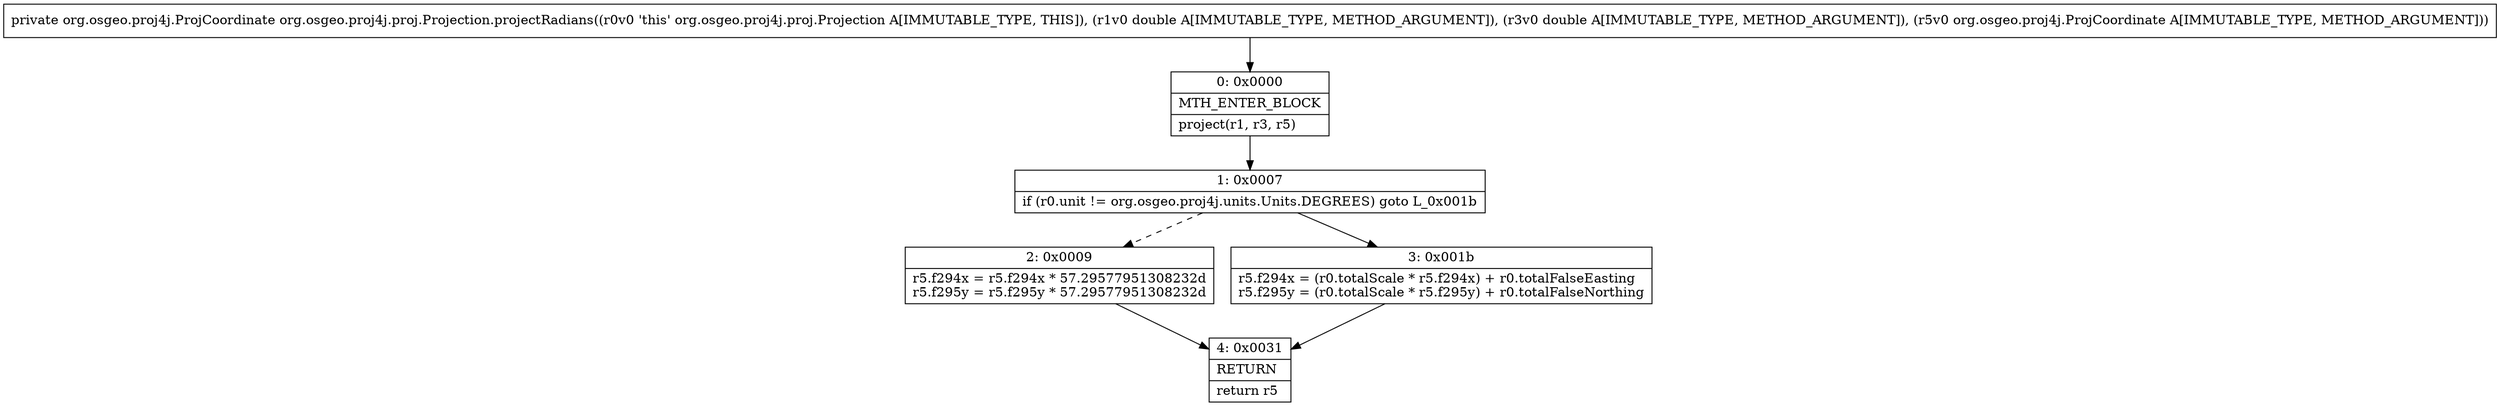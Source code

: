 digraph "CFG fororg.osgeo.proj4j.proj.Projection.projectRadians(DDLorg\/osgeo\/proj4j\/ProjCoordinate;)Lorg\/osgeo\/proj4j\/ProjCoordinate;" {
Node_0 [shape=record,label="{0\:\ 0x0000|MTH_ENTER_BLOCK\l|project(r1, r3, r5)\l}"];
Node_1 [shape=record,label="{1\:\ 0x0007|if (r0.unit != org.osgeo.proj4j.units.Units.DEGREES) goto L_0x001b\l}"];
Node_2 [shape=record,label="{2\:\ 0x0009|r5.f294x = r5.f294x * 57.29577951308232d\lr5.f295y = r5.f295y * 57.29577951308232d\l}"];
Node_3 [shape=record,label="{3\:\ 0x001b|r5.f294x = (r0.totalScale * r5.f294x) + r0.totalFalseEasting\lr5.f295y = (r0.totalScale * r5.f295y) + r0.totalFalseNorthing\l}"];
Node_4 [shape=record,label="{4\:\ 0x0031|RETURN\l|return r5\l}"];
MethodNode[shape=record,label="{private org.osgeo.proj4j.ProjCoordinate org.osgeo.proj4j.proj.Projection.projectRadians((r0v0 'this' org.osgeo.proj4j.proj.Projection A[IMMUTABLE_TYPE, THIS]), (r1v0 double A[IMMUTABLE_TYPE, METHOD_ARGUMENT]), (r3v0 double A[IMMUTABLE_TYPE, METHOD_ARGUMENT]), (r5v0 org.osgeo.proj4j.ProjCoordinate A[IMMUTABLE_TYPE, METHOD_ARGUMENT])) }"];
MethodNode -> Node_0;
Node_0 -> Node_1;
Node_1 -> Node_2[style=dashed];
Node_1 -> Node_3;
Node_2 -> Node_4;
Node_3 -> Node_4;
}

